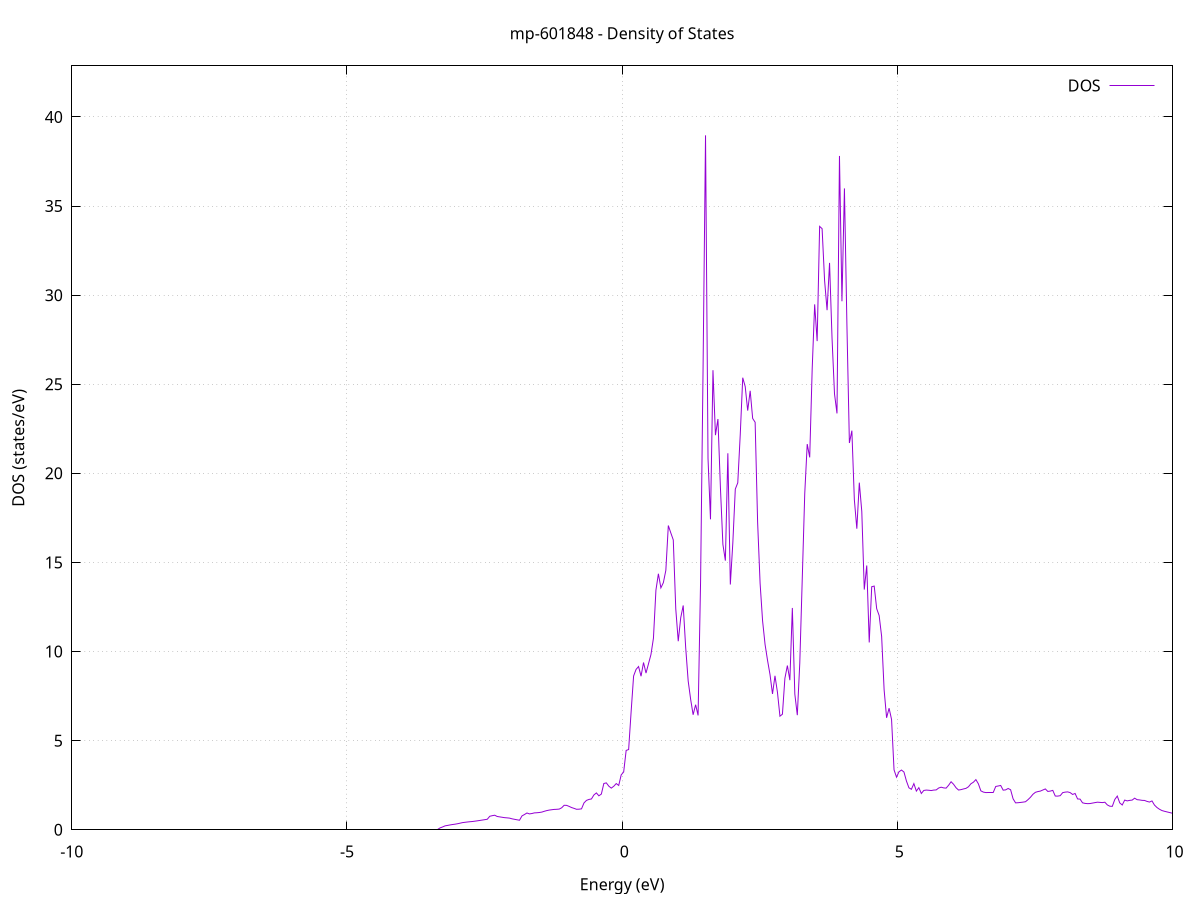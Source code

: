 set title 'mp-601848 - Density of States'
set xlabel 'Energy (eV)'
set ylabel 'DOS (states/eV)'
set grid
set xrange [-10:10]
set yrange [0:42.867]
set xzeroaxis lt -1
set terminal png size 800,600
set output 'mp-601848_dos_gnuplot.png'
plot '-' using 1:2 with lines title 'DOS'
-53.513400 0.000000
-53.468300 0.000000
-53.423200 0.000000
-53.378200 0.000000
-53.333100 0.000000
-53.288000 0.000000
-53.243000 0.000000
-53.197900 0.000000
-53.152800 0.000000
-53.107800 0.000000
-53.062700 0.000000
-53.017600 0.000000
-52.972500 0.000000
-52.927500 0.000000
-52.882400 0.000000
-52.837300 0.000000
-52.792300 0.000000
-52.747200 0.000000
-52.702100 0.000000
-52.657100 0.000000
-52.612000 0.000000
-52.566900 0.000000
-52.521900 0.000000
-52.476800 0.000000
-52.431700 0.000000
-52.386700 0.000000
-52.341600 0.000000
-52.296500 0.000000
-52.251500 0.000000
-52.206400 0.000000
-52.161300 0.000000
-52.116200 0.000000
-52.071200 0.000000
-52.026100 0.000000
-51.981000 0.000000
-51.936000 0.000000
-51.890900 0.000000
-51.845800 0.000000
-51.800800 0.000000
-51.755700 0.000000
-51.710600 0.000000
-51.665600 0.000000
-51.620500 0.000000
-51.575400 0.000000
-51.530400 0.000000
-51.485300 0.000000
-51.440200 0.000000
-51.395200 0.000000
-51.350100 0.000000
-51.305000 0.000000
-51.259900 0.000000
-51.214900 0.000000
-51.169800 0.000000
-51.124700 0.000000
-51.079700 0.000000
-51.034600 0.000000
-50.989500 0.000000
-50.944500 0.000000
-50.899400 0.000000
-50.854300 0.000000
-50.809300 0.000000
-50.764200 0.000000
-50.719100 0.000000
-50.674100 0.000000
-50.629000 0.000000
-50.583900 0.000000
-50.538900 0.000000
-50.493800 0.000000
-50.448700 0.000000
-50.403600 0.000000
-50.358600 0.000000
-50.313500 0.000000
-50.268400 0.000000
-50.223400 0.000000
-50.178300 0.000000
-50.133200 0.000000
-50.088200 0.000000
-50.043100 0.000000
-49.998000 0.000000
-49.953000 0.000000
-49.907900 0.000000
-49.862800 0.000000
-49.817800 0.000000
-49.772700 0.000000
-49.727600 0.000000
-49.682600 0.000000
-49.637500 0.000000
-49.592400 0.000000
-49.547300 0.000000
-49.502300 0.000000
-49.457200 0.000000
-49.412100 45.455900
-49.367100 118.624100
-49.322000 122.714100
-49.276900 72.473900
-49.231900 74.017200
-49.186800 0.000000
-49.141700 0.000000
-49.096700 0.000000
-49.051600 0.000000
-49.006500 0.000000
-48.961500 0.000000
-48.916400 0.000000
-48.871300 0.000000
-48.826300 0.000000
-48.781200 81.460200
-48.736100 101.641800
-48.691000 0.000000
-48.646000 0.000000
-48.600900 0.000000
-48.555800 0.000000
-48.510800 0.000000
-48.465700 0.000000
-48.420600 0.000000
-48.375600 0.000000
-48.330500 0.000000
-48.285400 0.000000
-48.240400 0.000000
-48.195300 0.000000
-48.150200 0.000000
-48.105200 0.000000
-48.060100 0.000000
-48.015000 0.000000
-47.970000 0.000000
-47.924900 0.000000
-47.879800 0.000000
-47.834700 0.000000
-47.789700 0.000000
-47.744600 0.000000
-47.699500 0.000000
-47.654500 0.000000
-47.609400 0.000000
-47.564300 0.000000
-47.519300 0.000000
-47.474200 0.000000
-47.429100 0.000000
-47.384100 0.000000
-47.339000 0.000000
-47.293900 0.000000
-47.248900 0.000000
-47.203800 0.000000
-47.158700 0.000000
-47.113700 0.000000
-47.068600 0.000000
-47.023500 0.000000
-46.978500 0.000000
-46.933400 0.000000
-46.888300 0.000000
-46.843200 0.000000
-46.798200 0.000000
-46.753100 0.000000
-46.708000 0.000000
-46.663000 0.000000
-46.617900 0.000000
-46.572800 0.000000
-46.527800 0.000000
-46.482700 0.000000
-46.437600 0.000000
-46.392600 0.000000
-46.347500 0.000000
-46.302400 0.000000
-46.257400 0.000000
-46.212300 0.000000
-46.167200 0.000000
-46.122200 0.000000
-46.077100 0.000000
-46.032000 0.000000
-45.986900 0.000000
-45.941900 0.000000
-45.896800 0.000000
-45.851700 0.000000
-45.806700 0.000000
-45.761600 0.000000
-45.716500 0.000000
-45.671500 0.000000
-45.626400 0.000000
-45.581300 0.000000
-45.536300 0.000000
-45.491200 0.000000
-45.446100 0.000000
-45.401100 0.000000
-45.356000 0.000000
-45.310900 0.000000
-45.265900 0.000000
-45.220800 0.000000
-45.175700 0.000000
-45.130600 0.000000
-45.085600 0.000000
-45.040500 0.000000
-44.995400 0.000000
-44.950400 0.000000
-44.905300 0.000000
-44.860200 0.000000
-44.815200 0.000000
-44.770100 0.000000
-44.725000 0.000000
-44.680000 0.000000
-44.634900 0.000000
-44.589800 0.000000
-44.544800 0.000000
-44.499700 0.000000
-44.454600 0.000000
-44.409600 0.000000
-44.364500 0.000000
-44.319400 0.000000
-44.274300 0.000000
-44.229300 0.000000
-44.184200 0.000000
-44.139100 0.000000
-44.094100 0.000000
-44.049000 0.000000
-44.003900 0.000000
-43.958900 0.000000
-43.913800 0.000000
-43.868700 0.000000
-43.823700 0.000000
-43.778600 0.000000
-43.733500 0.000000
-43.688500 0.000000
-43.643400 0.000000
-43.598300 0.000000
-43.553300 0.000000
-43.508200 0.000000
-43.463100 0.000000
-43.418000 0.000000
-43.373000 0.000000
-43.327900 0.000000
-43.282800 0.000000
-43.237800 0.000000
-43.192700 0.000000
-43.147600 0.000000
-43.102600 0.000000
-43.057500 0.000000
-43.012400 0.000000
-42.967400 0.000000
-42.922300 0.000000
-42.877200 0.000000
-42.832200 0.000000
-42.787100 0.000000
-42.742000 0.000000
-42.697000 0.000000
-42.651900 0.000000
-42.606800 0.000000
-42.561700 0.000000
-42.516700 0.000000
-42.471600 0.000000
-42.426500 0.000000
-42.381500 0.000000
-42.336400 0.000000
-42.291300 0.000000
-42.246300 0.000000
-42.201200 0.000000
-42.156100 0.000000
-42.111100 0.000000
-42.066000 0.000000
-42.020900 0.000000
-41.975900 0.000000
-41.930800 0.000000
-41.885700 0.000000
-41.840700 0.000000
-41.795600 0.000000
-41.750500 0.000000
-41.705400 0.000000
-41.660400 0.000000
-41.615300 0.000000
-41.570200 0.000000
-41.525200 0.000000
-41.480100 0.000000
-41.435000 0.000000
-41.390000 0.000000
-41.344900 0.000000
-41.299800 0.000000
-41.254800 0.000000
-41.209700 0.000000
-41.164600 0.000000
-41.119600 0.000000
-41.074500 0.000000
-41.029400 0.000000
-40.984400 0.000000
-40.939300 0.000000
-40.894200 0.000000
-40.849100 0.000000
-40.804100 0.000000
-40.759000 0.000000
-40.713900 0.000000
-40.668900 0.000000
-40.623800 0.000000
-40.578700 0.000000
-40.533700 0.000000
-40.488600 0.000000
-40.443500 0.000000
-40.398500 0.000000
-40.353400 0.000000
-40.308300 0.000000
-40.263300 0.000000
-40.218200 0.000000
-40.173100 0.000000
-40.128100 0.000000
-40.083000 0.000000
-40.037900 0.000000
-39.992900 0.000000
-39.947800 0.000000
-39.902700 0.000000
-39.857600 0.000000
-39.812600 0.000000
-39.767500 0.000000
-39.722400 0.000000
-39.677400 0.000000
-39.632300 0.000000
-39.587200 0.000000
-39.542200 0.000000
-39.497100 0.000000
-39.452000 0.000000
-39.407000 0.000000
-39.361900 0.000000
-39.316800 0.000000
-39.271800 0.000000
-39.226700 0.000000
-39.181600 0.000000
-39.136600 0.000000
-39.091500 0.000000
-39.046400 0.000000
-39.001300 0.000000
-38.956300 0.000000
-38.911200 0.000000
-38.866100 0.000000
-38.821100 0.000000
-38.776000 0.000000
-38.730900 0.000000
-38.685900 0.000000
-38.640800 0.000000
-38.595700 0.000000
-38.550700 0.000000
-38.505600 0.000000
-38.460500 0.000000
-38.415500 0.000000
-38.370400 0.000000
-38.325300 0.000000
-38.280300 0.000000
-38.235200 0.000000
-38.190100 0.000000
-38.145000 0.000000
-38.100000 0.000000
-38.054900 0.000000
-38.009800 0.000000
-37.964800 0.000000
-37.919700 0.000000
-37.874600 0.000000
-37.829600 0.000000
-37.784500 0.000000
-37.739400 0.000000
-37.694400 0.000000
-37.649300 0.000000
-37.604200 0.000000
-37.559200 0.000000
-37.514100 0.000000
-37.469000 0.000000
-37.424000 0.000000
-37.378900 0.000000
-37.333800 0.000000
-37.288700 0.000000
-37.243700 0.000000
-37.198600 0.000000
-37.153500 0.000000
-37.108500 0.000000
-37.063400 0.000000
-37.018300 0.000000
-36.973300 0.000000
-36.928200 0.000000
-36.883100 0.000000
-36.838100 0.000000
-36.793000 0.000000
-36.747900 0.000000
-36.702900 0.000000
-36.657800 0.000000
-36.612700 0.000000
-36.567700 0.000000
-36.522600 0.000000
-36.477500 0.000000
-36.432400 0.000000
-36.387400 0.000000
-36.342300 0.000000
-36.297200 0.000000
-36.252200 0.000000
-36.207100 0.000000
-36.162000 0.000000
-36.117000 0.000000
-36.071900 0.000000
-36.026800 0.000000
-35.981800 0.000000
-35.936700 0.000000
-35.891600 0.000000
-35.846600 0.000000
-35.801500 0.000000
-35.756400 0.000000
-35.711400 0.000000
-35.666300 0.000000
-35.621200 0.000000
-35.576100 0.000000
-35.531100 0.000000
-35.486000 0.000000
-35.440900 0.000000
-35.395900 0.000000
-35.350800 0.000000
-35.305700 0.000000
-35.260700 0.000000
-35.215600 0.000000
-35.170500 0.000000
-35.125500 0.000000
-35.080400 0.000000
-35.035300 0.000000
-34.990300 0.000000
-34.945200 0.000000
-34.900100 0.000000
-34.855100 0.000000
-34.810000 0.000000
-34.764900 0.000000
-34.719800 0.000000
-34.674800 0.000000
-34.629700 0.000000
-34.584600 0.000000
-34.539600 0.000000
-34.494500 0.000000
-34.449400 0.000000
-34.404400 0.000000
-34.359300 0.000000
-34.314200 0.000000
-34.269200 0.000000
-34.224100 0.000000
-34.179000 0.000000
-34.134000 0.000000
-34.088900 0.000000
-34.043800 0.000000
-33.998800 0.000000
-33.953700 0.000000
-33.908600 0.000000
-33.863500 0.000000
-33.818500 0.000000
-33.773400 0.000000
-33.728300 0.000000
-33.683300 0.000000
-33.638200 0.000000
-33.593100 0.000000
-33.548100 0.000000
-33.503000 0.000000
-33.457900 0.000000
-33.412900 0.000000
-33.367800 0.000000
-33.322700 0.000000
-33.277700 0.000000
-33.232600 0.000000
-33.187500 0.000000
-33.142500 0.000000
-33.097400 0.000000
-33.052300 0.000000
-33.007300 0.000000
-32.962200 0.000000
-32.917100 0.000000
-32.872000 0.000000
-32.827000 0.000000
-32.781900 0.000000
-32.736800 0.000000
-32.691800 0.000000
-32.646700 0.000000
-32.601600 0.000000
-32.556600 0.000000
-32.511500 0.000000
-32.466400 0.000000
-32.421400 0.000000
-32.376300 0.000000
-32.331200 0.000000
-32.286200 0.000000
-32.241100 0.000000
-32.196000 0.000000
-32.151000 0.000000
-32.105900 0.000000
-32.060800 0.000000
-32.015700 0.000000
-31.970700 0.000000
-31.925600 0.000000
-31.880500 0.000000
-31.835500 0.000000
-31.790400 0.000000
-31.745300 0.000000
-31.700300 0.000000
-31.655200 0.000000
-31.610100 0.000000
-31.565100 0.000000
-31.520000 0.000000
-31.474900 0.000000
-31.429900 0.000000
-31.384800 0.000000
-31.339700 0.000000
-31.294700 0.000000
-31.249600 0.000000
-31.204500 0.000000
-31.159400 0.000000
-31.114400 0.000000
-31.069300 0.000000
-31.024200 0.000000
-30.979200 0.000000
-30.934100 0.000000
-30.889000 0.000000
-30.844000 0.000000
-30.798900 0.000000
-30.753800 0.000000
-30.708800 0.000000
-30.663700 0.000000
-30.618600 0.000000
-30.573600 0.000000
-30.528500 0.000000
-30.483400 0.000000
-30.438400 0.000000
-30.393300 0.000000
-30.348200 0.000000
-30.303100 0.000000
-30.258100 0.000000
-30.213000 0.000000
-30.167900 0.000000
-30.122900 0.000000
-30.077800 0.000000
-30.032700 0.000000
-29.987700 0.000000
-29.942600 0.000000
-29.897500 0.000000
-29.852500 0.000000
-29.807400 0.000000
-29.762300 0.000000
-29.717300 0.000000
-29.672200 0.000000
-29.627100 0.000000
-29.582100 0.000000
-29.537000 0.000000
-29.491900 0.000000
-29.446800 0.000000
-29.401800 0.000000
-29.356700 0.000000
-29.311600 0.000000
-29.266600 0.000000
-29.221500 0.000000
-29.176400 0.000000
-29.131400 0.000000
-29.086300 0.000000
-29.041200 0.000000
-28.996200 0.000000
-28.951100 0.000000
-28.906000 0.000000
-28.861000 0.000000
-28.815900 0.000000
-28.770800 0.000000
-28.725800 0.000000
-28.680700 0.000000
-28.635600 0.000000
-28.590500 0.000000
-28.545500 0.000000
-28.500400 0.000000
-28.455300 0.000000
-28.410300 0.000000
-28.365200 0.000000
-28.320100 0.000000
-28.275100 0.000000
-28.230000 0.000000
-28.184900 0.000000
-28.139900 0.000000
-28.094800 0.000000
-28.049700 0.000000
-28.004700 0.000000
-27.959600 0.000000
-27.914500 0.000000
-27.869500 0.000000
-27.824400 0.000000
-27.779300 0.000000
-27.734200 0.000000
-27.689200 0.000000
-27.644100 0.000000
-27.599000 0.000000
-27.554000 0.000000
-27.508900 0.000000
-27.463800 0.000000
-27.418800 0.000000
-27.373700 0.000000
-27.328600 0.000000
-27.283600 0.000000
-27.238500 0.000000
-27.193400 0.000000
-27.148400 0.000000
-27.103300 0.000000
-27.058200 0.000000
-27.013200 0.000000
-26.968100 0.000000
-26.923000 0.000000
-26.877900 0.000000
-26.832900 0.000000
-26.787800 0.000000
-26.742700 0.000000
-26.697700 0.000000
-26.652600 0.000000
-26.607500 0.000000
-26.562500 0.000000
-26.517400 0.000000
-26.472300 0.000000
-26.427300 0.000000
-26.382200 0.000000
-26.337100 0.000000
-26.292100 0.000000
-26.247000 0.000000
-26.201900 0.000000
-26.156900 0.000000
-26.111800 0.000000
-26.066700 0.000000
-26.021700 0.000000
-25.976600 0.000000
-25.931500 0.000000
-25.886400 0.000000
-25.841400 0.000000
-25.796300 0.000000
-25.751200 0.000000
-25.706200 0.000000
-25.661100 0.000000
-25.616000 0.000000
-25.571000 0.000000
-25.525900 0.000000
-25.480800 0.000000
-25.435800 0.000000
-25.390700 0.000000
-25.345600 0.000000
-25.300600 0.000000
-25.255500 0.000000
-25.210400 0.000000
-25.165400 0.000000
-25.120300 0.000000
-25.075200 0.000000
-25.030100 0.000000
-24.985100 0.000000
-24.940000 0.000000
-24.894900 0.000000
-24.849900 0.000000
-24.804800 0.000000
-24.759700 0.000000
-24.714700 0.000000
-24.669600 0.000000
-24.624500 0.000000
-24.579500 0.000000
-24.534400 0.000000
-24.489300 0.000000
-24.444300 0.000000
-24.399200 0.000000
-24.354100 0.000000
-24.309100 0.000000
-24.264000 0.000000
-24.218900 0.000000
-24.173800 0.000000
-24.128800 0.000000
-24.083700 0.000000
-24.038600 0.000000
-23.993600 0.000000
-23.948500 0.000000
-23.903400 0.000000
-23.858400 0.000000
-23.813300 0.000000
-23.768200 0.000000
-23.723200 0.000000
-23.678100 0.000000
-23.633000 0.000000
-23.588000 0.000000
-23.542900 0.000000
-23.497800 0.000000
-23.452800 0.000000
-23.407700 0.000000
-23.362600 0.000000
-23.317500 0.000000
-23.272500 0.000000
-23.227400 0.000000
-23.182300 0.000000
-23.137300 0.000000
-23.092200 0.000000
-23.047100 0.000000
-23.002100 0.000000
-22.957000 0.000000
-22.911900 0.000000
-22.866900 0.000000
-22.821800 0.000000
-22.776700 0.000000
-22.731700 0.000000
-22.686600 0.000000
-22.641500 0.000000
-22.596500 0.000000
-22.551400 0.000000
-22.506300 0.000000
-22.461200 0.000000
-22.416200 0.000000
-22.371100 0.000000
-22.326000 0.000000
-22.281000 0.000000
-22.235900 0.000000
-22.190800 0.000000
-22.145800 0.000000
-22.100700 0.000000
-22.055600 0.000000
-22.010600 0.000000
-21.965500 0.000000
-21.920400 0.000000
-21.875400 0.000000
-21.830300 0.000000
-21.785200 0.000000
-21.740200 0.000000
-21.695100 0.000000
-21.650000 0.000000
-21.604900 0.000000
-21.559900 0.000000
-21.514800 0.000000
-21.469700 0.000000
-21.424700 0.000000
-21.379600 0.000000
-21.334500 0.000000
-21.289500 0.000000
-21.244400 0.000000
-21.199300 0.000000
-21.154300 0.000000
-21.109200 0.000000
-21.064100 0.000000
-21.019100 0.000000
-20.974000 0.000000
-20.928900 0.000000
-20.883900 0.000000
-20.838800 0.000000
-20.793700 0.000000
-20.748600 0.000000
-20.703600 0.000000
-20.658500 0.000000
-20.613400 0.000000
-20.568400 0.000000
-20.523300 0.000000
-20.478200 0.000000
-20.433200 0.000000
-20.388100 0.000000
-20.343000 0.000000
-20.298000 0.000000
-20.252900 0.000000
-20.207800 0.000000
-20.162800 0.000000
-20.117700 0.000000
-20.072600 0.000000
-20.027600 0.000000
-19.982500 0.000000
-19.937400 0.000000
-19.892300 0.000000
-19.847300 0.000000
-19.802200 0.000000
-19.757100 0.000000
-19.712100 0.000000
-19.667000 0.000000
-19.621900 0.000000
-19.576900 0.000000
-19.531800 0.000000
-19.486700 0.000000
-19.441700 0.000000
-19.396600 0.000000
-19.351500 0.000000
-19.306500 0.000000
-19.261400 0.000000
-19.216300 0.000000
-19.171300 0.000000
-19.126200 0.000000
-19.081100 0.000000
-19.036100 0.000000
-18.991000 0.000000
-18.945900 0.000000
-18.900800 0.000000
-18.855800 0.000000
-18.810700 0.000000
-18.765600 0.000000
-18.720600 0.000000
-18.675500 0.000000
-18.630400 0.000000
-18.585400 0.000000
-18.540300 0.000000
-18.495200 0.000000
-18.450200 0.000000
-18.405100 0.000000
-18.360000 0.000000
-18.315000 0.000000
-18.269900 0.000000
-18.224800 0.000000
-18.179800 0.000000
-18.134700 0.000000
-18.089600 0.000000
-18.044500 0.000000
-17.999500 0.000000
-17.954400 0.000000
-17.909300 0.000000
-17.864300 0.000000
-17.819200 0.000000
-17.774100 0.000000
-17.729100 0.000000
-17.684000 0.000000
-17.638900 0.000000
-17.593900 0.000000
-17.548800 0.000000
-17.503700 0.000000
-17.458700 0.000000
-17.413600 0.000000
-17.368500 0.000000
-17.323500 0.000000
-17.278400 0.000000
-17.233300 0.000000
-17.188200 0.000000
-17.143200 0.000000
-17.098100 0.000000
-17.053000 0.000000
-17.008000 0.000000
-16.962900 0.000000
-16.917800 0.000000
-16.872800 0.000000
-16.827700 0.000000
-16.782600 0.000000
-16.737600 0.000000
-16.692500 0.000000
-16.647400 0.000000
-16.602400 0.000000
-16.557300 0.000000
-16.512200 0.000000
-16.467200 0.000000
-16.422100 0.000000
-16.377000 0.000000
-16.331900 0.000000
-16.286900 0.000000
-16.241800 0.000000
-16.196700 0.000000
-16.151700 0.000000
-16.106600 0.000000
-16.061500 0.000000
-16.016500 0.000000
-15.971400 0.000000
-15.926300 0.000000
-15.881300 0.000000
-15.836200 0.000000
-15.791100 0.000000
-15.746100 0.000000
-15.701000 0.000000
-15.655900 0.000000
-15.610900 0.000000
-15.565800 0.000000
-15.520700 0.000000
-15.475600 0.000000
-15.430600 0.000000
-15.385500 0.000000
-15.340400 0.000000
-15.295400 0.000000
-15.250300 0.000000
-15.205200 0.000000
-15.160200 0.000000
-15.115100 0.000000
-15.070000 0.000000
-15.025000 0.000000
-14.979900 0.000000
-14.934800 0.000000
-14.889800 0.000000
-14.844700 0.000000
-14.799600 0.000000
-14.754600 0.000000
-14.709500 0.000000
-14.664400 0.000000
-14.619300 0.000000
-14.574300 0.000000
-14.529200 0.000000
-14.484100 0.000000
-14.439100 0.000000
-14.394000 0.000000
-14.348900 0.000000
-14.303900 0.000000
-14.258800 0.000000
-14.213700 0.000000
-14.168700 0.000000
-14.123600 0.000000
-14.078500 0.000000
-14.033500 0.000000
-13.988400 0.000000
-13.943300 0.000000
-13.898300 0.000000
-13.853200 0.000000
-13.808100 0.000000
-13.763000 0.000000
-13.718000 0.000000
-13.672900 0.000000
-13.627800 0.000000
-13.582800 0.000000
-13.537700 0.000000
-13.492600 0.000000
-13.447600 0.000000
-13.402500 0.000000
-13.357400 0.000000
-13.312400 0.000000
-13.267300 0.000000
-13.222200 0.000000
-13.177200 0.000000
-13.132100 0.000000
-13.087000 0.000000
-13.042000 0.000000
-12.996900 0.000000
-12.951800 0.000000
-12.906700 0.000000
-12.861700 0.000000
-12.816600 0.000000
-12.771500 0.000000
-12.726500 0.000000
-12.681400 0.000000
-12.636300 0.000000
-12.591300 0.000000
-12.546200 0.000000
-12.501100 0.000000
-12.456100 0.000000
-12.411000 0.000000
-12.365900 0.000000
-12.320900 0.000000
-12.275800 0.000000
-12.230700 0.000000
-12.185700 0.000000
-12.140600 0.000000
-12.095500 0.000000
-12.050500 0.000000
-12.005400 0.000000
-11.960300 0.000000
-11.915200 0.000000
-11.870200 0.000000
-11.825100 0.000000
-11.780000 0.000000
-11.735000 0.000000
-11.689900 0.000000
-11.644800 0.000000
-11.599800 0.000000
-11.554700 0.000000
-11.509600 0.000000
-11.464600 0.000000
-11.419500 0.000000
-11.374400 0.000000
-11.329400 0.000000
-11.284300 0.000000
-11.239200 0.000000
-11.194200 0.000000
-11.149100 0.000000
-11.104000 0.000000
-11.058900 0.000000
-11.013900 0.000000
-10.968800 0.000000
-10.923700 0.000000
-10.878700 0.000000
-10.833600 0.000000
-10.788500 0.000000
-10.743500 0.000000
-10.698400 0.000000
-10.653300 0.000000
-10.608300 0.000000
-10.563200 0.000000
-10.518100 0.000000
-10.473100 0.000000
-10.428000 0.000000
-10.382900 0.000000
-10.337900 0.000000
-10.292800 0.000000
-10.247700 0.000000
-10.202600 0.000000
-10.157600 0.000000
-10.112500 0.000000
-10.067400 0.000000
-10.022400 0.000000
-9.977300 0.000000
-9.932200 0.000000
-9.887200 0.000000
-9.842100 0.000000
-9.797000 0.000000
-9.752000 0.000000
-9.706900 0.000000
-9.661800 0.000000
-9.616800 0.000000
-9.571700 0.000000
-9.526600 0.000000
-9.481600 0.000000
-9.436500 0.000000
-9.391400 0.000000
-9.346300 0.000000
-9.301300 0.000000
-9.256200 0.000000
-9.211100 0.000000
-9.166100 0.000000
-9.121000 0.000000
-9.075900 0.000000
-9.030900 0.000000
-8.985800 0.000000
-8.940700 0.000000
-8.895700 0.000000
-8.850600 0.000000
-8.805500 0.000000
-8.760500 0.000000
-8.715400 0.000000
-8.670300 0.000000
-8.625300 0.000000
-8.580200 0.000000
-8.535100 0.000000
-8.490000 0.000000
-8.445000 0.000000
-8.399900 0.000000
-8.354800 0.000000
-8.309800 0.000000
-8.264700 0.000000
-8.219600 0.000000
-8.174600 0.000000
-8.129500 0.000000
-8.084400 0.000000
-8.039400 0.000000
-7.994300 0.000000
-7.949200 0.000000
-7.904200 0.000000
-7.859100 0.000000
-7.814000 0.000000
-7.769000 0.000000
-7.723900 0.000000
-7.678800 0.000000
-7.633700 0.000000
-7.588700 0.000000
-7.543600 0.000000
-7.498500 0.000000
-7.453500 0.000000
-7.408400 0.000000
-7.363300 0.000000
-7.318300 0.000000
-7.273200 0.000000
-7.228100 0.000000
-7.183100 0.000000
-7.138000 0.000000
-7.092900 0.000000
-7.047900 0.000000
-7.002800 0.000000
-6.957700 0.000000
-6.912700 0.000000
-6.867600 0.000000
-6.822500 0.000000
-6.777400 0.000000
-6.732400 0.000000
-6.687300 0.000000
-6.642200 0.000000
-6.597200 0.000000
-6.552100 0.000000
-6.507000 0.000000
-6.462000 0.000000
-6.416900 0.000000
-6.371800 0.000000
-6.326800 0.000000
-6.281700 0.000000
-6.236600 0.000000
-6.191600 0.000000
-6.146500 0.000000
-6.101400 0.000000
-6.056400 0.000000
-6.011300 0.000000
-5.966200 0.000000
-5.921100 0.000000
-5.876100 0.000000
-5.831000 0.000000
-5.785900 0.000000
-5.740900 0.000000
-5.695800 0.000000
-5.650700 0.000000
-5.605700 0.000000
-5.560600 0.000000
-5.515500 0.000000
-5.470500 0.000000
-5.425400 0.000000
-5.380300 0.000000
-5.335300 0.000000
-5.290200 0.000000
-5.245100 0.000000
-5.200100 0.000000
-5.155000 0.000000
-5.109900 0.000000
-5.064900 0.000000
-5.019800 0.000000
-4.974700 0.000000
-4.929600 0.000000
-4.884600 0.000000
-4.839500 0.000000
-4.794400 0.000000
-4.749400 0.000000
-4.704300 0.000000
-4.659200 0.000000
-4.614200 0.000000
-4.569100 0.000000
-4.524000 0.000000
-4.479000 0.000000
-4.433900 0.000000
-4.388800 0.000000
-4.343800 0.000000
-4.298700 0.000000
-4.253600 0.000000
-4.208600 0.000000
-4.163500 0.000000
-4.118400 0.000000
-4.073300 0.000000
-4.028300 0.000000
-3.983200 0.000000
-3.938100 0.000000
-3.893100 0.000000
-3.848000 0.000000
-3.802900 0.000000
-3.757900 0.000000
-3.712800 0.000000
-3.667700 0.000000
-3.622700 0.000000
-3.577600 0.000000
-3.532500 0.000000
-3.487500 0.000000
-3.442400 0.000000
-3.397300 0.000000
-3.352300 0.000000
-3.307200 0.106800
-3.262100 0.159500
-3.217000 0.220500
-3.172000 0.244800
-3.126900 0.271800
-3.081800 0.294700
-3.036800 0.313600
-2.991700 0.338800
-2.946600 0.368800
-2.901600 0.401300
-2.856500 0.418900
-2.811400 0.436800
-2.766400 0.451400
-2.721300 0.464000
-2.676200 0.482800
-2.631200 0.502600
-2.586100 0.523700
-2.541000 0.545500
-2.496000 0.567400
-2.450900 0.589400
-2.405800 0.756700
-2.360700 0.791300
-2.315700 0.816700
-2.270600 0.746300
-2.225500 0.724200
-2.180500 0.701900
-2.135400 0.679900
-2.090300 0.668200
-2.045300 0.654000
-2.000200 0.614200
-1.955100 0.587300
-1.910100 0.561000
-1.865000 0.535400
-1.819900 0.778000
-1.774900 0.856000
-1.729800 0.941900
-1.684700 0.890600
-1.639700 0.912200
-1.594600 0.948000
-1.549500 0.955300
-1.504400 0.970100
-1.459400 0.992500
-1.414300 1.037700
-1.369200 1.076900
-1.324200 1.105800
-1.279100 1.125100
-1.234000 1.142900
-1.189000 1.148600
-1.143900 1.161100
-1.098800 1.233600
-1.053800 1.374600
-1.008700 1.369600
-0.963600 1.311900
-0.918600 1.247200
-0.873500 1.201100
-0.828400 1.150100
-0.783400 1.155800
-0.738300 1.174600
-0.693200 1.506700
-0.648100 1.649500
-0.603100 1.702600
-0.558000 1.729000
-0.512900 1.955000
-0.467900 2.068000
-0.422800 1.906200
-0.377700 2.004500
-0.332700 2.596900
-0.287600 2.631900
-0.242500 2.448000
-0.197500 2.337700
-0.152400 2.442100
-0.107300 2.593100
-0.062300 2.487500
-0.017200 3.079600
0.027900 3.247500
0.072900 4.453500
0.118000 4.501800
0.163100 6.624500
0.208200 8.630200
0.253200 8.999600
0.298300 9.159700
0.343400 8.617700
0.388400 9.387500
0.433500 8.793800
0.478600 9.311800
0.523600 9.836500
0.568700 10.751900
0.613800 13.446500
0.658800 14.366400
0.703900 13.574300
0.749000 13.867800
0.794000 14.557900
0.839100 17.072900
0.884200 16.659900
0.929200 16.264900
0.974300 12.392900
1.019400 10.581300
1.064500 11.899700
1.109500 12.587000
1.154600 10.225400
1.199700 8.352500
1.244700 7.320200
1.289800 6.453700
1.334900 7.018300
1.379900 6.417700
1.425000 13.918000
1.470100 25.815200
1.515100 38.969700
1.560200 20.843200
1.605300 17.422500
1.650300 25.790300
1.695400 22.143800
1.740500 23.049500
1.785500 19.212900
1.830600 16.016000
1.875700 15.102200
1.920700 21.129300
1.965800 13.763700
2.010900 16.088500
2.056000 19.118400
2.101000 19.470800
2.146100 22.183900
2.191200 25.368700
2.236200 24.871100
2.281300 23.521400
2.326400 24.635000
2.371400 23.082700
2.416500 22.866800
2.461600 17.264500
2.506600 13.833400
2.551700 11.726800
2.596800 10.401600
2.641800 9.507600
2.686900 8.706500
2.732000 7.621400
2.777000 8.640800
2.822100 7.712500
2.867200 6.373100
2.912300 6.485600
2.957300 8.501100
3.002400 9.216300
3.047500 8.394900
3.092500 12.446200
3.137600 7.614000
3.182700 6.432700
3.227700 9.355900
3.272800 14.098200
3.317900 18.865800
3.362900 21.643900
3.408000 20.897400
3.453100 25.852200
3.498100 29.483100
3.543200 27.422600
3.588300 33.860800
3.633300 33.730400
3.678400 30.824200
3.723500 29.157800
3.768600 31.810500
3.813600 27.599500
3.858700 24.457900
3.903800 23.364700
3.948800 37.814700
3.993900 29.657600
4.039000 35.990400
4.084000 28.350500
4.129100 21.705200
4.174200 22.398000
4.219200 18.527000
4.264300 16.895000
4.309400 19.478300
4.354400 17.859900
4.399500 13.478600
4.444600 14.830800
4.489600 10.510700
4.534700 13.638700
4.579800 13.675600
4.624900 12.408300
4.669900 12.021800
4.715000 10.849900
4.760100 7.855900
4.805100 6.283700
4.850200 6.823200
4.895300 6.191700
4.940300 3.364400
4.985400 2.951900
5.030500 3.257300
5.075500 3.351600
5.120600 3.240400
5.165700 2.735500
5.210700 2.355600
5.255800 2.271500
5.300900 2.590400
5.345900 2.171200
5.391000 2.362300
5.436100 2.037000
5.481200 2.207000
5.526200 2.227700
5.571300 2.217600
5.616400 2.201200
5.661400 2.227900
5.706500 2.236300
5.751600 2.344800
5.796600 2.389800
5.841700 2.350200
5.886800 2.337600
5.931800 2.498300
5.976900 2.694900
6.022000 2.553000
6.067000 2.358200
6.112100 2.229900
6.157200 2.252700
6.202200 2.290700
6.247300 2.324100
6.292400 2.412800
6.337500 2.582700
6.382500 2.669400
6.427600 2.815400
6.472700 2.579500
6.517700 2.185700
6.562800 2.115100
6.607900 2.087200
6.652900 2.082100
6.698000 2.082200
6.743100 2.093700
6.788100 2.430100
6.833200 2.457900
6.878300 2.486900
6.923300 2.222800
6.968400 2.238900
7.013500 2.318100
7.058500 2.245600
7.103600 1.737100
7.148700 1.510000
7.193800 1.518400
7.238800 1.533800
7.283900 1.551900
7.329000 1.573200
7.374000 1.689400
7.419100 1.824000
7.464200 1.991900
7.509200 2.103200
7.554300 2.143500
7.599400 2.170500
7.644400 2.232300
7.689500 2.291800
7.734600 2.151200
7.779600 2.170900
7.824700 2.211300
7.869800 1.892900
7.914800 1.889800
7.959900 1.913600
8.005000 2.084500
8.050100 2.113000
8.095100 2.125800
8.140200 2.086300
8.185300 1.982300
8.230300 2.037100
8.275400 1.730800
8.320500 1.719800
8.365500 1.512600
8.410600 1.480500
8.455700 1.466500
8.500700 1.471700
8.545800 1.497600
8.590900 1.524100
8.635900 1.548500
8.681000 1.537100
8.726100 1.524600
8.771100 1.546000
8.816200 1.394500
8.861300 1.322400
8.906400 1.315400
8.951400 1.699400
8.996500 1.890900
9.041600 1.508900
9.086600 1.390600
9.131700 1.666000
9.176800 1.620800
9.221800 1.650200
9.266900 1.666200
9.312000 1.773300
9.357000 1.689500
9.402100 1.674700
9.447200 1.651100
9.492200 1.646000
9.537300 1.591700
9.582400 1.555700
9.627400 1.618100
9.672500 1.386700
9.717600 1.250300
9.762600 1.153500
9.807700 1.079800
9.852800 1.038900
9.897900 1.004400
9.942900 0.970200
9.988000 0.936100
10.033100 0.910400
10.078100 0.874200
10.123200 0.841900
10.168300 0.810800
10.213300 0.760500
10.258400 0.733800
10.303500 0.707300
10.348500 0.768700
10.393600 0.870700
10.438700 0.826700
10.483700 0.801200
10.528800 0.819000
10.573900 0.780800
10.618900 0.777500
10.664000 0.974800
10.709100 1.050500
10.754200 1.110800
10.799200 1.216700
10.844300 0.950200
10.889400 0.941600
10.934400 0.883700
10.979500 0.833400
11.024600 0.774900
11.069600 0.764400
11.114700 0.761100
11.159800 0.756700
11.204800 0.751300
11.249900 0.744800
11.295000 0.737200
11.340000 0.728600
11.385100 1.015600
11.430200 0.774200
11.475200 0.683800
11.520300 0.557400
11.565400 0.439300
11.610500 0.410600
11.655500 0.383200
11.700600 0.343700
11.745700 0.320800
11.790700 1.586800
11.835800 1.060300
11.880900 1.037900
11.925900 1.285500
11.971000 2.526900
12.016100 2.830400
12.061100 3.022600
12.106200 3.559700
12.151300 4.305700
12.196300 4.731400
12.241400 4.478900
12.286500 4.339400
12.331500 3.991500
12.376600 3.809800
12.421700 3.590700
12.466800 2.154800
12.511800 2.178400
12.556900 2.239600
12.602000 2.808400
12.647000 2.947800
12.692100 3.623600
12.737200 3.463300
12.782200 3.593800
12.827300 3.647000
12.872400 3.719900
12.917400 3.421900
12.962500 3.601300
13.007600 2.951700
13.052600 2.923800
13.097700 2.854000
13.142800 2.717600
13.187800 2.646800
13.232900 2.564900
13.278000 2.368200
13.323100 2.335600
13.368100 2.136900
13.413200 2.184800
13.458300 2.437700
13.503300 2.734900
13.548400 2.634300
13.593500 2.768300
13.638500 2.227900
13.683600 2.444000
13.728700 2.446600
13.773700 2.393200
13.818800 2.314400
13.863900 2.358700
13.908900 2.359400
13.954000 2.376100
13.999100 2.396500
14.044100 2.530100
14.089200 2.879400
14.134300 2.783300
14.179400 2.783600
14.224400 2.728100
14.269500 2.666600
14.314600 2.826300
14.359600 2.940900
14.404700 2.906300
14.449800 2.861700
14.494800 2.695600
14.539900 2.595600
14.585000 2.714000
14.630000 3.072200
14.675100 3.221600
14.720200 3.273900
14.765200 3.344700
14.810300 3.417400
14.855400 3.573600
14.900400 3.752000
14.945500 3.280200
14.990600 3.219900
15.035700 2.975300
15.080700 3.113800
15.125800 2.740500
15.170900 3.162300
15.215900 2.896900
15.261000 2.947400
15.306100 2.982000
15.351100 4.085200
15.396200 4.204900
15.441300 3.114800
15.486300 3.270400
15.531400 2.609100
15.576500 2.555200
15.621500 2.404600
15.666600 2.705900
15.711700 5.815600
15.756700 3.743100
15.801800 2.210500
15.846900 1.950600
15.892000 1.900700
15.937000 1.846500
15.982100 1.847700
16.027200 1.910900
16.072200 2.317700
16.117300 2.663200
16.162400 2.707400
16.207400 3.556700
16.252500 2.763100
16.297600 2.952900
16.342600 2.927500
16.387700 3.127700
16.432800 3.421800
16.477800 3.517200
16.522900 3.229600
16.568000 3.306600
16.613000 3.385800
16.658100 3.711300
16.703200 3.582000
16.748200 3.300600
16.793300 2.892600
16.838400 2.429700
16.883500 2.315300
16.928500 2.216200
16.973600 2.116000
17.018700 2.078600
17.063700 2.081100
17.108800 2.228000
17.153900 2.315400
17.198900 2.336300
17.244000 2.494100
17.289100 2.188400
17.334100 2.156700
17.379200 2.218900
17.424300 2.365400
17.469300 2.564400
17.514400 2.664400
17.559500 2.669500
17.604500 2.769700
17.649600 3.286700
17.694700 3.311500
17.739800 3.318900
17.784800 3.422100
17.829900 3.656200
17.875000 3.641100
17.920000 3.221300
17.965100 3.126000
18.010200 3.208000
18.055200 3.140500
18.100300 3.016100
18.145400 2.851300
18.190400 2.815600
18.235500 2.671400
18.280600 2.547100
18.325600 2.551600
18.370700 2.548400
18.415800 2.515500
18.460800 2.493600
18.505900 2.483900
18.551000 2.485000
18.596100 2.493000
18.641100 2.509800
18.686200 2.492900
18.731300 2.476200
18.776300 2.653200
18.821400 2.640100
18.866500 2.385400
18.911500 2.663400
18.956600 2.782100
19.001700 2.801800
19.046700 2.985200
19.091800 3.136800
19.136900 3.091500
19.181900 3.110000
19.227000 3.206300
19.272100 2.946700
19.317100 2.792900
19.362200 2.956600
19.407300 3.099600
19.452400 2.969600
19.497400 2.882900
19.542500 2.856400
19.587600 2.681600
19.632600 2.217100
19.677700 2.203800
19.722800 2.192400
19.767800 2.195700
19.812900 2.227800
19.858000 2.242700
19.903000 2.280900
19.948100 2.374200
19.993200 2.419100
20.038200 2.456000
20.083300 2.518600
20.128400 2.800200
20.173400 2.747900
20.218500 2.442300
20.263600 2.403300
20.308700 2.343400
20.353700 2.310500
20.398800 2.430800
20.443900 2.844100
20.488900 3.271800
20.534000 3.474600
20.579100 3.464500
20.624100 3.177800
20.669200 3.070900
20.714300 3.295600
20.759300 3.239900
20.804400 3.232700
20.849500 2.962500
20.894500 2.652500
20.939600 2.579700
20.984700 2.700900
21.029700 2.639400
21.074800 2.493500
21.119900 2.653100
21.165000 2.742000
21.210000 2.776200
21.255100 2.716400
21.300200 2.699800
21.345200 2.832500
21.390300 2.881900
21.435400 2.925100
21.480400 3.007100
21.525500 3.119100
21.570600 3.298200
21.615600 3.596800
21.660700 3.893400
21.705800 3.599500
21.750800 3.339200
21.795900 3.341700
21.841000 3.315900
21.886000 4.867500
21.931100 4.896300
21.976200 4.410600
22.021300 3.663800
22.066300 2.678400
22.111400 2.795600
22.156500 2.870100
22.201500 3.100300
22.246600 3.292600
22.291700 3.403400
22.336700 3.729500
22.381800 3.772500
22.426900 3.375900
22.471900 3.373100
22.517000 3.600300
22.562100 4.127300
22.607100 4.656400
22.652200 3.802100
22.697300 3.686100
22.742300 3.855500
22.787400 4.037200
22.832500 4.076300
22.877600 4.033000
22.922600 3.815700
22.967700 3.797400
23.012800 3.551600
23.057800 3.580600
23.102900 3.709200
23.148000 3.915200
23.193000 4.078900
23.238100 4.061600
23.283200 3.970500
23.328200 4.381600
23.373300 4.394200
23.418400 4.395000
23.463400 4.420000
23.508500 4.823200
23.553600 4.341600
23.598600 3.517900
23.643700 3.692700
23.688800 3.492300
23.733800 3.267600
23.778900 3.208900
23.824000 3.023100
23.869100 2.951900
23.914100 2.985600
23.959200 2.877200
24.004300 3.203900
24.049300 3.438300
24.094400 3.821200
24.139500 4.142800
24.184500 4.506000
24.229600 4.359200
24.274700 4.429000
24.319700 4.407500
24.364800 3.738700
24.409900 3.738800
24.454900 4.240900
24.500000 5.012900
24.545100 4.853000
24.590100 5.009500
24.635200 4.990000
24.680300 5.389500
24.725400 4.755100
24.770400 4.304700
24.815500 4.448800
24.860600 4.198700
24.905600 4.250300
24.950700 4.203500
24.995800 4.256000
25.040800 4.198400
25.085900 4.042900
25.131000 4.012600
25.176000 3.824000
25.221100 3.469900
25.266200 3.081900
25.311200 2.953300
25.356300 2.904100
25.401400 3.173600
25.446400 2.986500
25.491500 2.959000
25.536600 3.570900
25.581700 3.134300
25.626700 3.300000
25.671800 3.939200
25.716900 3.889800
25.761900 3.391100
25.807000 2.702900
25.852100 3.331300
25.897100 3.798200
25.942200 3.485700
25.987300 3.871700
26.032300 4.546500
26.077400 4.113400
26.122500 3.698400
26.167500 3.572700
26.212600 3.563000
26.257700 3.337100
26.302700 3.275600
26.347800 3.152300
26.392900 3.201500
26.438000 3.339700
26.483000 2.735400
26.528100 2.777100
26.573200 2.643100
26.618200 2.506300
26.663300 2.460600
26.708400 2.431200
26.753400 2.420300
26.798500 2.448200
26.843600 2.512900
26.888600 2.693400
26.933700 3.235100
26.978800 3.015600
27.023800 2.748500
27.068900 2.438600
27.114000 3.161600
27.159000 1.667600
27.204100 1.684600
27.249200 1.718900
27.294300 1.728000
27.339300 1.718700
27.384400 1.686400
27.429500 1.684600
27.474500 1.893300
27.519600 2.624200
27.564700 2.710400
27.609700 2.395200
27.654800 2.534500
27.699900 2.466900
27.744900 2.382300
27.790000 2.073300
27.835100 2.114300
27.880100 2.251100
27.925200 2.328800
27.970300 2.474600
28.015300 2.673200
28.060400 2.751500
28.105500 2.841400
28.150600 2.741800
28.195600 2.748600
28.240700 2.696400
28.285800 2.697700
28.330800 2.713700
28.375900 2.787200
28.421000 2.715500
28.466000 2.714000
28.511100 2.805100
28.556200 3.061900
28.601200 3.272800
28.646300 2.772000
28.691400 2.650300
28.736400 2.664500
28.781500 2.646000
28.826600 2.671300
28.871600 3.083400
28.916700 3.277100
28.961800 3.080100
29.006900 4.468100
29.051900 2.966700
29.097000 3.847200
29.142100 4.348000
29.187100 4.227800
29.232200 4.473100
29.277300 4.766200
29.322300 5.006100
29.367400 5.854200
29.412500 6.107700
29.457500 5.779800
29.502600 5.873400
29.547700 5.347300
29.592700 4.681700
29.637800 4.426500
29.682900 4.615300
29.727900 4.479400
29.773000 4.525600
29.818100 4.097000
29.863200 3.762900
29.908200 3.646100
29.953300 3.427100
29.998400 3.345300
30.043400 3.235600
30.088500 3.198100
30.133600 3.157000
30.178600 3.347300
30.223700 3.513800
30.268800 3.730800
30.313800 3.609100
30.358900 3.528900
30.404000 3.620400
30.449000 3.853200
30.494100 3.762500
30.539200 3.877800
30.584200 3.860800
30.629300 2.888300
30.674400 3.209200
30.719400 3.436700
30.764500 2.520900
30.809600 2.270200
30.854700 2.275300
30.899700 2.286600
30.944800 2.290900
30.989900 2.481000
31.034900 3.215700
31.080000 2.321300
31.125100 2.212700
31.170100 2.174800
31.215200 2.128300
31.260300 1.687000
31.305300 1.781000
31.350400 1.852300
31.395500 1.699900
31.440500 2.244900
31.485600 2.282400
31.530700 2.219600
31.575700 1.777500
31.620800 1.479300
31.665900 0.996900
31.711000 0.954300
31.756000 1.085600
31.801100 1.099000
31.846200 1.125500
31.891200 1.112800
31.936300 0.919400
31.981400 0.835500
32.026400 0.855900
32.071500 1.033500
32.116600 0.000000
32.161600 0.000000
32.206700 0.000000
32.251800 0.000000
32.296800 0.000000
32.341900 0.000000
32.387000 0.000000
32.432000 0.000000
32.477100 0.000000
32.522200 0.000000
32.567300 0.000000
32.612300 0.000000
32.657400 0.000000
32.702500 0.000000
32.747500 0.000000
32.792600 0.000000
32.837700 0.000000
32.882700 0.000000
32.927800 0.000000
32.972900 0.000000
33.017900 0.000000
33.063000 0.000000
33.108100 0.000000
33.153100 0.000000
33.198200 0.000000
33.243300 0.000000
33.288300 0.000000
33.333400 0.000000
33.378500 0.000000
33.423600 0.000000
33.468600 0.000000
33.513700 0.000000
33.558800 0.000000
33.603800 0.000000
33.648900 0.000000
33.694000 0.000000
33.739000 0.000000
33.784100 0.000000
33.829200 0.000000
33.874200 0.000000
33.919300 0.000000
33.964400 0.000000
34.009400 0.000000
34.054500 0.000000
34.099600 0.000000
34.144600 0.000000
34.189700 0.000000
34.234800 0.000000
34.279900 0.000000
34.324900 0.000000
34.370000 0.000000
34.415100 0.000000
34.460100 0.000000
34.505200 0.000000
34.550300 0.000000
34.595300 0.000000
34.640400 0.000000
34.685500 0.000000
34.730500 0.000000
34.775600 0.000000
34.820700 0.000000
34.865700 0.000000
34.910800 0.000000
34.955900 0.000000
35.000900 0.000000
35.046000 0.000000
35.091100 0.000000
35.136200 0.000000
35.181200 0.000000
35.226300 0.000000
35.271400 0.000000
35.316400 0.000000
35.361500 0.000000
35.406600 0.000000
35.451600 0.000000
35.496700 0.000000
35.541800 0.000000
35.586800 0.000000
35.631900 0.000000
35.677000 0.000000
35.722000 0.000000
35.767100 0.000000
35.812200 0.000000
35.857200 0.000000
35.902300 0.000000
35.947400 0.000000
35.992500 0.000000
36.037500 0.000000
36.082600 0.000000
36.127700 0.000000
36.172700 0.000000
36.217800 0.000000
36.262900 0.000000
36.307900 0.000000
36.353000 0.000000
36.398100 0.000000
36.443100 0.000000
36.488200 0.000000
36.533300 0.000000
36.578300 0.000000
36.623400 0.000000
e
